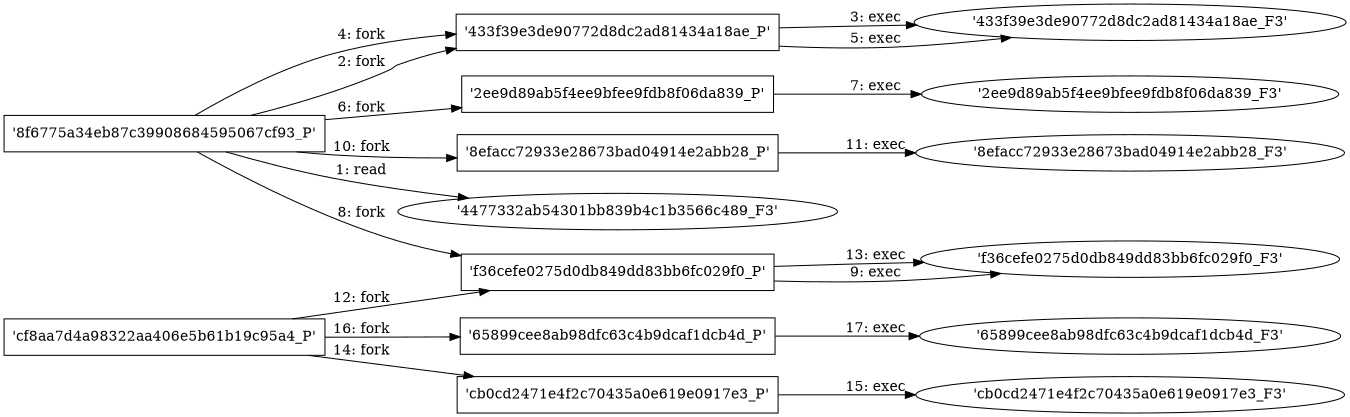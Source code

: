 digraph "D:\Learning\Paper\apt\基于CTI的攻击预警\Dataset\攻击图\ASGfromALLCTI\Hackers Can Use Smart Sockets to Shut Down Critical Systems.dot" {
rankdir="LR"
size="9"
fixedsize="false"
splines="true"
nodesep=0.3
ranksep=0
fontsize=10
overlap="scalexy"
engine= "neato"
	"'4477332ab54301bb839b4c1b3566c489_F3'" [node_type=file shape=ellipse]
	"'8f6775a34eb87c39908684595067cf93_P'" [node_type=Process shape=box]
	"'8f6775a34eb87c39908684595067cf93_P'" -> "'4477332ab54301bb839b4c1b3566c489_F3'" [label="1: read"]
	"'8f6775a34eb87c39908684595067cf93_P'" [node_type=Process shape=box]
	"'433f39e3de90772d8dc2ad81434a18ae_P'" [node_type=Process shape=box]
	"'8f6775a34eb87c39908684595067cf93_P'" -> "'433f39e3de90772d8dc2ad81434a18ae_P'" [label="2: fork"]
	"'433f39e3de90772d8dc2ad81434a18ae_P'" [node_type=Process shape=box]
	"'433f39e3de90772d8dc2ad81434a18ae_F3'" [node_type=File shape=ellipse]
	"'433f39e3de90772d8dc2ad81434a18ae_P'" -> "'433f39e3de90772d8dc2ad81434a18ae_F3'" [label="3: exec"]
	"'8f6775a34eb87c39908684595067cf93_P'" [node_type=Process shape=box]
	"'433f39e3de90772d8dc2ad81434a18ae_P'" [node_type=Process shape=box]
	"'8f6775a34eb87c39908684595067cf93_P'" -> "'433f39e3de90772d8dc2ad81434a18ae_P'" [label="4: fork"]
	"'433f39e3de90772d8dc2ad81434a18ae_P'" [node_type=Process shape=box]
	"'433f39e3de90772d8dc2ad81434a18ae_F3'" [node_type=File shape=ellipse]
	"'433f39e3de90772d8dc2ad81434a18ae_P'" -> "'433f39e3de90772d8dc2ad81434a18ae_F3'" [label="5: exec"]
	"'8f6775a34eb87c39908684595067cf93_P'" [node_type=Process shape=box]
	"'2ee9d89ab5f4ee9bfee9fdb8f06da839_P'" [node_type=Process shape=box]
	"'8f6775a34eb87c39908684595067cf93_P'" -> "'2ee9d89ab5f4ee9bfee9fdb8f06da839_P'" [label="6: fork"]
	"'2ee9d89ab5f4ee9bfee9fdb8f06da839_P'" [node_type=Process shape=box]
	"'2ee9d89ab5f4ee9bfee9fdb8f06da839_F3'" [node_type=File shape=ellipse]
	"'2ee9d89ab5f4ee9bfee9fdb8f06da839_P'" -> "'2ee9d89ab5f4ee9bfee9fdb8f06da839_F3'" [label="7: exec"]
	"'8f6775a34eb87c39908684595067cf93_P'" [node_type=Process shape=box]
	"'f36cefe0275d0db849dd83bb6fc029f0_P'" [node_type=Process shape=box]
	"'8f6775a34eb87c39908684595067cf93_P'" -> "'f36cefe0275d0db849dd83bb6fc029f0_P'" [label="8: fork"]
	"'f36cefe0275d0db849dd83bb6fc029f0_P'" [node_type=Process shape=box]
	"'f36cefe0275d0db849dd83bb6fc029f0_F3'" [node_type=File shape=ellipse]
	"'f36cefe0275d0db849dd83bb6fc029f0_P'" -> "'f36cefe0275d0db849dd83bb6fc029f0_F3'" [label="9: exec"]
	"'8f6775a34eb87c39908684595067cf93_P'" [node_type=Process shape=box]
	"'8efacc72933e28673bad04914e2abb28_P'" [node_type=Process shape=box]
	"'8f6775a34eb87c39908684595067cf93_P'" -> "'8efacc72933e28673bad04914e2abb28_P'" [label="10: fork"]
	"'8efacc72933e28673bad04914e2abb28_P'" [node_type=Process shape=box]
	"'8efacc72933e28673bad04914e2abb28_F3'" [node_type=File shape=ellipse]
	"'8efacc72933e28673bad04914e2abb28_P'" -> "'8efacc72933e28673bad04914e2abb28_F3'" [label="11: exec"]
	"'cf8aa7d4a98322aa406e5b61b19c95a4_P'" [node_type=Process shape=box]
	"'f36cefe0275d0db849dd83bb6fc029f0_P'" [node_type=Process shape=box]
	"'cf8aa7d4a98322aa406e5b61b19c95a4_P'" -> "'f36cefe0275d0db849dd83bb6fc029f0_P'" [label="12: fork"]
	"'f36cefe0275d0db849dd83bb6fc029f0_P'" [node_type=Process shape=box]
	"'f36cefe0275d0db849dd83bb6fc029f0_F3'" [node_type=File shape=ellipse]
	"'f36cefe0275d0db849dd83bb6fc029f0_P'" -> "'f36cefe0275d0db849dd83bb6fc029f0_F3'" [label="13: exec"]
	"'cf8aa7d4a98322aa406e5b61b19c95a4_P'" [node_type=Process shape=box]
	"'cb0cd2471e4f2c70435a0e619e0917e3_P'" [node_type=Process shape=box]
	"'cf8aa7d4a98322aa406e5b61b19c95a4_P'" -> "'cb0cd2471e4f2c70435a0e619e0917e3_P'" [label="14: fork"]
	"'cb0cd2471e4f2c70435a0e619e0917e3_P'" [node_type=Process shape=box]
	"'cb0cd2471e4f2c70435a0e619e0917e3_F3'" [node_type=File shape=ellipse]
	"'cb0cd2471e4f2c70435a0e619e0917e3_P'" -> "'cb0cd2471e4f2c70435a0e619e0917e3_F3'" [label="15: exec"]
	"'cf8aa7d4a98322aa406e5b61b19c95a4_P'" [node_type=Process shape=box]
	"'65899cee8ab98dfc63c4b9dcaf1dcb4d_P'" [node_type=Process shape=box]
	"'cf8aa7d4a98322aa406e5b61b19c95a4_P'" -> "'65899cee8ab98dfc63c4b9dcaf1dcb4d_P'" [label="16: fork"]
	"'65899cee8ab98dfc63c4b9dcaf1dcb4d_P'" [node_type=Process shape=box]
	"'65899cee8ab98dfc63c4b9dcaf1dcb4d_F3'" [node_type=File shape=ellipse]
	"'65899cee8ab98dfc63c4b9dcaf1dcb4d_P'" -> "'65899cee8ab98dfc63c4b9dcaf1dcb4d_F3'" [label="17: exec"]
}

